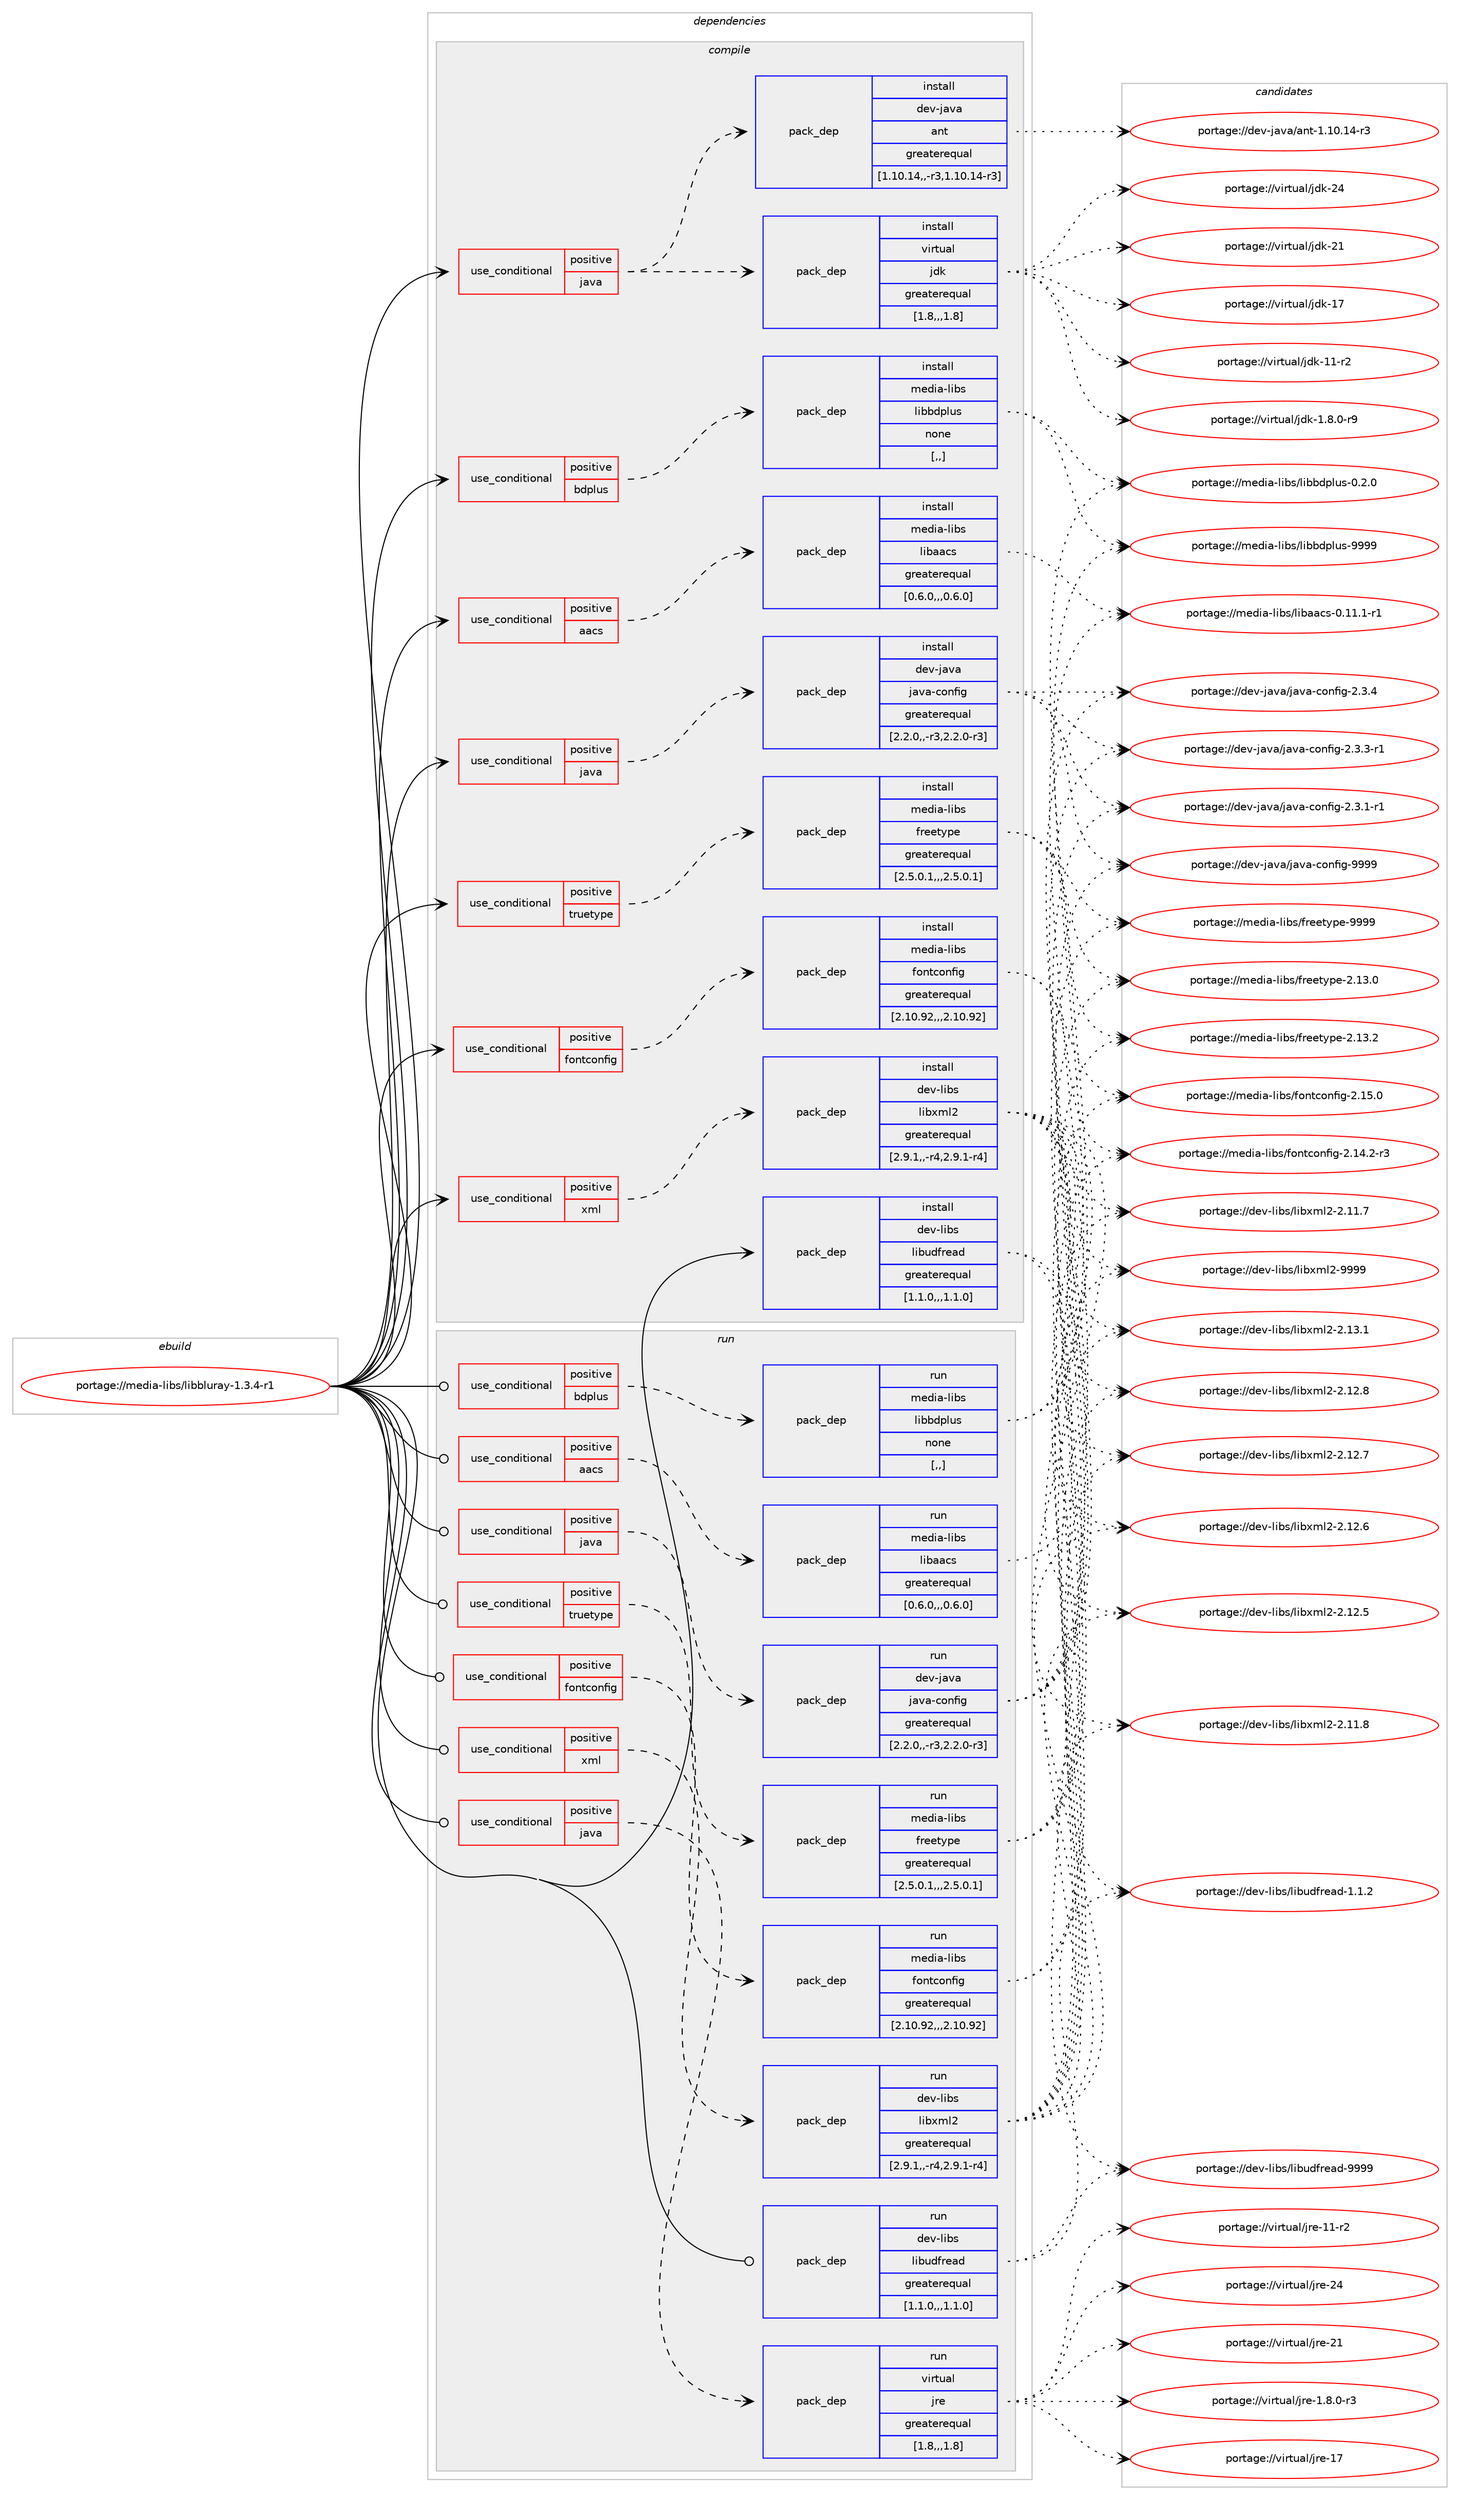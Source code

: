 digraph prolog {

# *************
# Graph options
# *************

newrank=true;
concentrate=true;
compound=true;
graph [rankdir=LR,fontname=Helvetica,fontsize=10,ranksep=1.5];#, ranksep=2.5, nodesep=0.2];
edge  [arrowhead=vee];
node  [fontname=Helvetica,fontsize=10];

# **********
# The ebuild
# **********

subgraph cluster_leftcol {
color=gray;
label=<<i>ebuild</i>>;
id [label="portage://media-libs/libbluray-1.3.4-r1", color=red, width=4, href="../media-libs/libbluray-1.3.4-r1.svg"];
}

# ****************
# The dependencies
# ****************

subgraph cluster_midcol {
color=gray;
label=<<i>dependencies</i>>;
subgraph cluster_compile {
fillcolor="#eeeeee";
style=filled;
label=<<i>compile</i>>;
subgraph cond75405 {
dependency298787 [label=<<TABLE BORDER="0" CELLBORDER="1" CELLSPACING="0" CELLPADDING="4"><TR><TD ROWSPAN="3" CELLPADDING="10">use_conditional</TD></TR><TR><TD>positive</TD></TR><TR><TD>aacs</TD></TR></TABLE>>, shape=none, color=red];
subgraph pack221019 {
dependency298788 [label=<<TABLE BORDER="0" CELLBORDER="1" CELLSPACING="0" CELLPADDING="4" WIDTH="220"><TR><TD ROWSPAN="6" CELLPADDING="30">pack_dep</TD></TR><TR><TD WIDTH="110">install</TD></TR><TR><TD>media-libs</TD></TR><TR><TD>libaacs</TD></TR><TR><TD>greaterequal</TD></TR><TR><TD>[0.6.0,,,0.6.0]</TD></TR></TABLE>>, shape=none, color=blue];
}
dependency298787:e -> dependency298788:w [weight=20,style="dashed",arrowhead="vee"];
}
id:e -> dependency298787:w [weight=20,style="solid",arrowhead="vee"];
subgraph cond75406 {
dependency298789 [label=<<TABLE BORDER="0" CELLBORDER="1" CELLSPACING="0" CELLPADDING="4"><TR><TD ROWSPAN="3" CELLPADDING="10">use_conditional</TD></TR><TR><TD>positive</TD></TR><TR><TD>bdplus</TD></TR></TABLE>>, shape=none, color=red];
subgraph pack221020 {
dependency298790 [label=<<TABLE BORDER="0" CELLBORDER="1" CELLSPACING="0" CELLPADDING="4" WIDTH="220"><TR><TD ROWSPAN="6" CELLPADDING="30">pack_dep</TD></TR><TR><TD WIDTH="110">install</TD></TR><TR><TD>media-libs</TD></TR><TR><TD>libbdplus</TD></TR><TR><TD>none</TD></TR><TR><TD>[,,]</TD></TR></TABLE>>, shape=none, color=blue];
}
dependency298789:e -> dependency298790:w [weight=20,style="dashed",arrowhead="vee"];
}
id:e -> dependency298789:w [weight=20,style="solid",arrowhead="vee"];
subgraph cond75407 {
dependency298791 [label=<<TABLE BORDER="0" CELLBORDER="1" CELLSPACING="0" CELLPADDING="4"><TR><TD ROWSPAN="3" CELLPADDING="10">use_conditional</TD></TR><TR><TD>positive</TD></TR><TR><TD>fontconfig</TD></TR></TABLE>>, shape=none, color=red];
subgraph pack221021 {
dependency298792 [label=<<TABLE BORDER="0" CELLBORDER="1" CELLSPACING="0" CELLPADDING="4" WIDTH="220"><TR><TD ROWSPAN="6" CELLPADDING="30">pack_dep</TD></TR><TR><TD WIDTH="110">install</TD></TR><TR><TD>media-libs</TD></TR><TR><TD>fontconfig</TD></TR><TR><TD>greaterequal</TD></TR><TR><TD>[2.10.92,,,2.10.92]</TD></TR></TABLE>>, shape=none, color=blue];
}
dependency298791:e -> dependency298792:w [weight=20,style="dashed",arrowhead="vee"];
}
id:e -> dependency298791:w [weight=20,style="solid",arrowhead="vee"];
subgraph cond75408 {
dependency298793 [label=<<TABLE BORDER="0" CELLBORDER="1" CELLSPACING="0" CELLPADDING="4"><TR><TD ROWSPAN="3" CELLPADDING="10">use_conditional</TD></TR><TR><TD>positive</TD></TR><TR><TD>java</TD></TR></TABLE>>, shape=none, color=red];
subgraph pack221022 {
dependency298794 [label=<<TABLE BORDER="0" CELLBORDER="1" CELLSPACING="0" CELLPADDING="4" WIDTH="220"><TR><TD ROWSPAN="6" CELLPADDING="30">pack_dep</TD></TR><TR><TD WIDTH="110">install</TD></TR><TR><TD>dev-java</TD></TR><TR><TD>ant</TD></TR><TR><TD>greaterequal</TD></TR><TR><TD>[1.10.14,,-r3,1.10.14-r3]</TD></TR></TABLE>>, shape=none, color=blue];
}
dependency298793:e -> dependency298794:w [weight=20,style="dashed",arrowhead="vee"];
subgraph pack221023 {
dependency298795 [label=<<TABLE BORDER="0" CELLBORDER="1" CELLSPACING="0" CELLPADDING="4" WIDTH="220"><TR><TD ROWSPAN="6" CELLPADDING="30">pack_dep</TD></TR><TR><TD WIDTH="110">install</TD></TR><TR><TD>virtual</TD></TR><TR><TD>jdk</TD></TR><TR><TD>greaterequal</TD></TR><TR><TD>[1.8,,,1.8]</TD></TR></TABLE>>, shape=none, color=blue];
}
dependency298793:e -> dependency298795:w [weight=20,style="dashed",arrowhead="vee"];
}
id:e -> dependency298793:w [weight=20,style="solid",arrowhead="vee"];
subgraph cond75409 {
dependency298796 [label=<<TABLE BORDER="0" CELLBORDER="1" CELLSPACING="0" CELLPADDING="4"><TR><TD ROWSPAN="3" CELLPADDING="10">use_conditional</TD></TR><TR><TD>positive</TD></TR><TR><TD>java</TD></TR></TABLE>>, shape=none, color=red];
subgraph pack221024 {
dependency298797 [label=<<TABLE BORDER="0" CELLBORDER="1" CELLSPACING="0" CELLPADDING="4" WIDTH="220"><TR><TD ROWSPAN="6" CELLPADDING="30">pack_dep</TD></TR><TR><TD WIDTH="110">install</TD></TR><TR><TD>dev-java</TD></TR><TR><TD>java-config</TD></TR><TR><TD>greaterequal</TD></TR><TR><TD>[2.2.0,,-r3,2.2.0-r3]</TD></TR></TABLE>>, shape=none, color=blue];
}
dependency298796:e -> dependency298797:w [weight=20,style="dashed",arrowhead="vee"];
}
id:e -> dependency298796:w [weight=20,style="solid",arrowhead="vee"];
subgraph cond75410 {
dependency298798 [label=<<TABLE BORDER="0" CELLBORDER="1" CELLSPACING="0" CELLPADDING="4"><TR><TD ROWSPAN="3" CELLPADDING="10">use_conditional</TD></TR><TR><TD>positive</TD></TR><TR><TD>truetype</TD></TR></TABLE>>, shape=none, color=red];
subgraph pack221025 {
dependency298799 [label=<<TABLE BORDER="0" CELLBORDER="1" CELLSPACING="0" CELLPADDING="4" WIDTH="220"><TR><TD ROWSPAN="6" CELLPADDING="30">pack_dep</TD></TR><TR><TD WIDTH="110">install</TD></TR><TR><TD>media-libs</TD></TR><TR><TD>freetype</TD></TR><TR><TD>greaterequal</TD></TR><TR><TD>[2.5.0.1,,,2.5.0.1]</TD></TR></TABLE>>, shape=none, color=blue];
}
dependency298798:e -> dependency298799:w [weight=20,style="dashed",arrowhead="vee"];
}
id:e -> dependency298798:w [weight=20,style="solid",arrowhead="vee"];
subgraph cond75411 {
dependency298800 [label=<<TABLE BORDER="0" CELLBORDER="1" CELLSPACING="0" CELLPADDING="4"><TR><TD ROWSPAN="3" CELLPADDING="10">use_conditional</TD></TR><TR><TD>positive</TD></TR><TR><TD>xml</TD></TR></TABLE>>, shape=none, color=red];
subgraph pack221026 {
dependency298801 [label=<<TABLE BORDER="0" CELLBORDER="1" CELLSPACING="0" CELLPADDING="4" WIDTH="220"><TR><TD ROWSPAN="6" CELLPADDING="30">pack_dep</TD></TR><TR><TD WIDTH="110">install</TD></TR><TR><TD>dev-libs</TD></TR><TR><TD>libxml2</TD></TR><TR><TD>greaterequal</TD></TR><TR><TD>[2.9.1,,-r4,2.9.1-r4]</TD></TR></TABLE>>, shape=none, color=blue];
}
dependency298800:e -> dependency298801:w [weight=20,style="dashed",arrowhead="vee"];
}
id:e -> dependency298800:w [weight=20,style="solid",arrowhead="vee"];
subgraph pack221027 {
dependency298802 [label=<<TABLE BORDER="0" CELLBORDER="1" CELLSPACING="0" CELLPADDING="4" WIDTH="220"><TR><TD ROWSPAN="6" CELLPADDING="30">pack_dep</TD></TR><TR><TD WIDTH="110">install</TD></TR><TR><TD>dev-libs</TD></TR><TR><TD>libudfread</TD></TR><TR><TD>greaterequal</TD></TR><TR><TD>[1.1.0,,,1.1.0]</TD></TR></TABLE>>, shape=none, color=blue];
}
id:e -> dependency298802:w [weight=20,style="solid",arrowhead="vee"];
}
subgraph cluster_compileandrun {
fillcolor="#eeeeee";
style=filled;
label=<<i>compile and run</i>>;
}
subgraph cluster_run {
fillcolor="#eeeeee";
style=filled;
label=<<i>run</i>>;
subgraph cond75412 {
dependency298803 [label=<<TABLE BORDER="0" CELLBORDER="1" CELLSPACING="0" CELLPADDING="4"><TR><TD ROWSPAN="3" CELLPADDING="10">use_conditional</TD></TR><TR><TD>positive</TD></TR><TR><TD>aacs</TD></TR></TABLE>>, shape=none, color=red];
subgraph pack221028 {
dependency298804 [label=<<TABLE BORDER="0" CELLBORDER="1" CELLSPACING="0" CELLPADDING="4" WIDTH="220"><TR><TD ROWSPAN="6" CELLPADDING="30">pack_dep</TD></TR><TR><TD WIDTH="110">run</TD></TR><TR><TD>media-libs</TD></TR><TR><TD>libaacs</TD></TR><TR><TD>greaterequal</TD></TR><TR><TD>[0.6.0,,,0.6.0]</TD></TR></TABLE>>, shape=none, color=blue];
}
dependency298803:e -> dependency298804:w [weight=20,style="dashed",arrowhead="vee"];
}
id:e -> dependency298803:w [weight=20,style="solid",arrowhead="odot"];
subgraph cond75413 {
dependency298805 [label=<<TABLE BORDER="0" CELLBORDER="1" CELLSPACING="0" CELLPADDING="4"><TR><TD ROWSPAN="3" CELLPADDING="10">use_conditional</TD></TR><TR><TD>positive</TD></TR><TR><TD>bdplus</TD></TR></TABLE>>, shape=none, color=red];
subgraph pack221029 {
dependency298806 [label=<<TABLE BORDER="0" CELLBORDER="1" CELLSPACING="0" CELLPADDING="4" WIDTH="220"><TR><TD ROWSPAN="6" CELLPADDING="30">pack_dep</TD></TR><TR><TD WIDTH="110">run</TD></TR><TR><TD>media-libs</TD></TR><TR><TD>libbdplus</TD></TR><TR><TD>none</TD></TR><TR><TD>[,,]</TD></TR></TABLE>>, shape=none, color=blue];
}
dependency298805:e -> dependency298806:w [weight=20,style="dashed",arrowhead="vee"];
}
id:e -> dependency298805:w [weight=20,style="solid",arrowhead="odot"];
subgraph cond75414 {
dependency298807 [label=<<TABLE BORDER="0" CELLBORDER="1" CELLSPACING="0" CELLPADDING="4"><TR><TD ROWSPAN="3" CELLPADDING="10">use_conditional</TD></TR><TR><TD>positive</TD></TR><TR><TD>fontconfig</TD></TR></TABLE>>, shape=none, color=red];
subgraph pack221030 {
dependency298808 [label=<<TABLE BORDER="0" CELLBORDER="1" CELLSPACING="0" CELLPADDING="4" WIDTH="220"><TR><TD ROWSPAN="6" CELLPADDING="30">pack_dep</TD></TR><TR><TD WIDTH="110">run</TD></TR><TR><TD>media-libs</TD></TR><TR><TD>fontconfig</TD></TR><TR><TD>greaterequal</TD></TR><TR><TD>[2.10.92,,,2.10.92]</TD></TR></TABLE>>, shape=none, color=blue];
}
dependency298807:e -> dependency298808:w [weight=20,style="dashed",arrowhead="vee"];
}
id:e -> dependency298807:w [weight=20,style="solid",arrowhead="odot"];
subgraph cond75415 {
dependency298809 [label=<<TABLE BORDER="0" CELLBORDER="1" CELLSPACING="0" CELLPADDING="4"><TR><TD ROWSPAN="3" CELLPADDING="10">use_conditional</TD></TR><TR><TD>positive</TD></TR><TR><TD>java</TD></TR></TABLE>>, shape=none, color=red];
subgraph pack221031 {
dependency298810 [label=<<TABLE BORDER="0" CELLBORDER="1" CELLSPACING="0" CELLPADDING="4" WIDTH="220"><TR><TD ROWSPAN="6" CELLPADDING="30">pack_dep</TD></TR><TR><TD WIDTH="110">run</TD></TR><TR><TD>dev-java</TD></TR><TR><TD>java-config</TD></TR><TR><TD>greaterequal</TD></TR><TR><TD>[2.2.0,,-r3,2.2.0-r3]</TD></TR></TABLE>>, shape=none, color=blue];
}
dependency298809:e -> dependency298810:w [weight=20,style="dashed",arrowhead="vee"];
}
id:e -> dependency298809:w [weight=20,style="solid",arrowhead="odot"];
subgraph cond75416 {
dependency298811 [label=<<TABLE BORDER="0" CELLBORDER="1" CELLSPACING="0" CELLPADDING="4"><TR><TD ROWSPAN="3" CELLPADDING="10">use_conditional</TD></TR><TR><TD>positive</TD></TR><TR><TD>java</TD></TR></TABLE>>, shape=none, color=red];
subgraph pack221032 {
dependency298812 [label=<<TABLE BORDER="0" CELLBORDER="1" CELLSPACING="0" CELLPADDING="4" WIDTH="220"><TR><TD ROWSPAN="6" CELLPADDING="30">pack_dep</TD></TR><TR><TD WIDTH="110">run</TD></TR><TR><TD>virtual</TD></TR><TR><TD>jre</TD></TR><TR><TD>greaterequal</TD></TR><TR><TD>[1.8,,,1.8]</TD></TR></TABLE>>, shape=none, color=blue];
}
dependency298811:e -> dependency298812:w [weight=20,style="dashed",arrowhead="vee"];
}
id:e -> dependency298811:w [weight=20,style="solid",arrowhead="odot"];
subgraph cond75417 {
dependency298813 [label=<<TABLE BORDER="0" CELLBORDER="1" CELLSPACING="0" CELLPADDING="4"><TR><TD ROWSPAN="3" CELLPADDING="10">use_conditional</TD></TR><TR><TD>positive</TD></TR><TR><TD>truetype</TD></TR></TABLE>>, shape=none, color=red];
subgraph pack221033 {
dependency298814 [label=<<TABLE BORDER="0" CELLBORDER="1" CELLSPACING="0" CELLPADDING="4" WIDTH="220"><TR><TD ROWSPAN="6" CELLPADDING="30">pack_dep</TD></TR><TR><TD WIDTH="110">run</TD></TR><TR><TD>media-libs</TD></TR><TR><TD>freetype</TD></TR><TR><TD>greaterequal</TD></TR><TR><TD>[2.5.0.1,,,2.5.0.1]</TD></TR></TABLE>>, shape=none, color=blue];
}
dependency298813:e -> dependency298814:w [weight=20,style="dashed",arrowhead="vee"];
}
id:e -> dependency298813:w [weight=20,style="solid",arrowhead="odot"];
subgraph cond75418 {
dependency298815 [label=<<TABLE BORDER="0" CELLBORDER="1" CELLSPACING="0" CELLPADDING="4"><TR><TD ROWSPAN="3" CELLPADDING="10">use_conditional</TD></TR><TR><TD>positive</TD></TR><TR><TD>xml</TD></TR></TABLE>>, shape=none, color=red];
subgraph pack221034 {
dependency298816 [label=<<TABLE BORDER="0" CELLBORDER="1" CELLSPACING="0" CELLPADDING="4" WIDTH="220"><TR><TD ROWSPAN="6" CELLPADDING="30">pack_dep</TD></TR><TR><TD WIDTH="110">run</TD></TR><TR><TD>dev-libs</TD></TR><TR><TD>libxml2</TD></TR><TR><TD>greaterequal</TD></TR><TR><TD>[2.9.1,,-r4,2.9.1-r4]</TD></TR></TABLE>>, shape=none, color=blue];
}
dependency298815:e -> dependency298816:w [weight=20,style="dashed",arrowhead="vee"];
}
id:e -> dependency298815:w [weight=20,style="solid",arrowhead="odot"];
subgraph pack221035 {
dependency298817 [label=<<TABLE BORDER="0" CELLBORDER="1" CELLSPACING="0" CELLPADDING="4" WIDTH="220"><TR><TD ROWSPAN="6" CELLPADDING="30">pack_dep</TD></TR><TR><TD WIDTH="110">run</TD></TR><TR><TD>dev-libs</TD></TR><TR><TD>libudfread</TD></TR><TR><TD>greaterequal</TD></TR><TR><TD>[1.1.0,,,1.1.0]</TD></TR></TABLE>>, shape=none, color=blue];
}
id:e -> dependency298817:w [weight=20,style="solid",arrowhead="odot"];
}
}

# **************
# The candidates
# **************

subgraph cluster_choices {
rank=same;
color=gray;
label=<<i>candidates</i>>;

subgraph choice221019 {
color=black;
nodesep=1;
choice1091011001059745108105981154710810598979799115454846494946494511449 [label="portage://media-libs/libaacs-0.11.1-r1", color=red, width=4,href="../media-libs/libaacs-0.11.1-r1.svg"];
dependency298788:e -> choice1091011001059745108105981154710810598979799115454846494946494511449:w [style=dotted,weight="100"];
}
subgraph choice221020 {
color=black;
nodesep=1;
choice1091011001059745108105981154710810598981001121081171154557575757 [label="portage://media-libs/libbdplus-9999", color=red, width=4,href="../media-libs/libbdplus-9999.svg"];
choice109101100105974510810598115471081059898100112108117115454846504648 [label="portage://media-libs/libbdplus-0.2.0", color=red, width=4,href="../media-libs/libbdplus-0.2.0.svg"];
dependency298790:e -> choice1091011001059745108105981154710810598981001121081171154557575757:w [style=dotted,weight="100"];
dependency298790:e -> choice109101100105974510810598115471081059898100112108117115454846504648:w [style=dotted,weight="100"];
}
subgraph choice221021 {
color=black;
nodesep=1;
choice109101100105974510810598115471021111101169911111010210510345504649534648 [label="portage://media-libs/fontconfig-2.15.0", color=red, width=4,href="../media-libs/fontconfig-2.15.0.svg"];
choice1091011001059745108105981154710211111011699111110102105103455046495246504511451 [label="portage://media-libs/fontconfig-2.14.2-r3", color=red, width=4,href="../media-libs/fontconfig-2.14.2-r3.svg"];
dependency298792:e -> choice109101100105974510810598115471021111101169911111010210510345504649534648:w [style=dotted,weight="100"];
dependency298792:e -> choice1091011001059745108105981154710211111011699111110102105103455046495246504511451:w [style=dotted,weight="100"];
}
subgraph choice221022 {
color=black;
nodesep=1;
choice100101118451069711897479711011645494649484649524511451 [label="portage://dev-java/ant-1.10.14-r3", color=red, width=4,href="../dev-java/ant-1.10.14-r3.svg"];
dependency298794:e -> choice100101118451069711897479711011645494649484649524511451:w [style=dotted,weight="100"];
}
subgraph choice221023 {
color=black;
nodesep=1;
choice1181051141161179710847106100107455052 [label="portage://virtual/jdk-24", color=red, width=4,href="../virtual/jdk-24.svg"];
choice1181051141161179710847106100107455049 [label="portage://virtual/jdk-21", color=red, width=4,href="../virtual/jdk-21.svg"];
choice1181051141161179710847106100107454955 [label="portage://virtual/jdk-17", color=red, width=4,href="../virtual/jdk-17.svg"];
choice11810511411611797108471061001074549494511450 [label="portage://virtual/jdk-11-r2", color=red, width=4,href="../virtual/jdk-11-r2.svg"];
choice11810511411611797108471061001074549465646484511457 [label="portage://virtual/jdk-1.8.0-r9", color=red, width=4,href="../virtual/jdk-1.8.0-r9.svg"];
dependency298795:e -> choice1181051141161179710847106100107455052:w [style=dotted,weight="100"];
dependency298795:e -> choice1181051141161179710847106100107455049:w [style=dotted,weight="100"];
dependency298795:e -> choice1181051141161179710847106100107454955:w [style=dotted,weight="100"];
dependency298795:e -> choice11810511411611797108471061001074549494511450:w [style=dotted,weight="100"];
dependency298795:e -> choice11810511411611797108471061001074549465646484511457:w [style=dotted,weight="100"];
}
subgraph choice221024 {
color=black;
nodesep=1;
choice10010111845106971189747106971189745991111101021051034557575757 [label="portage://dev-java/java-config-9999", color=red, width=4,href="../dev-java/java-config-9999.svg"];
choice1001011184510697118974710697118974599111110102105103455046514652 [label="portage://dev-java/java-config-2.3.4", color=red, width=4,href="../dev-java/java-config-2.3.4.svg"];
choice10010111845106971189747106971189745991111101021051034550465146514511449 [label="portage://dev-java/java-config-2.3.3-r1", color=red, width=4,href="../dev-java/java-config-2.3.3-r1.svg"];
choice10010111845106971189747106971189745991111101021051034550465146494511449 [label="portage://dev-java/java-config-2.3.1-r1", color=red, width=4,href="../dev-java/java-config-2.3.1-r1.svg"];
dependency298797:e -> choice10010111845106971189747106971189745991111101021051034557575757:w [style=dotted,weight="100"];
dependency298797:e -> choice1001011184510697118974710697118974599111110102105103455046514652:w [style=dotted,weight="100"];
dependency298797:e -> choice10010111845106971189747106971189745991111101021051034550465146514511449:w [style=dotted,weight="100"];
dependency298797:e -> choice10010111845106971189747106971189745991111101021051034550465146494511449:w [style=dotted,weight="100"];
}
subgraph choice221025 {
color=black;
nodesep=1;
choice109101100105974510810598115471021141011011161211121014557575757 [label="portage://media-libs/freetype-9999", color=red, width=4,href="../media-libs/freetype-9999.svg"];
choice1091011001059745108105981154710211410110111612111210145504649514650 [label="portage://media-libs/freetype-2.13.2", color=red, width=4,href="../media-libs/freetype-2.13.2.svg"];
choice1091011001059745108105981154710211410110111612111210145504649514648 [label="portage://media-libs/freetype-2.13.0", color=red, width=4,href="../media-libs/freetype-2.13.0.svg"];
dependency298799:e -> choice109101100105974510810598115471021141011011161211121014557575757:w [style=dotted,weight="100"];
dependency298799:e -> choice1091011001059745108105981154710211410110111612111210145504649514650:w [style=dotted,weight="100"];
dependency298799:e -> choice1091011001059745108105981154710211410110111612111210145504649514648:w [style=dotted,weight="100"];
}
subgraph choice221026 {
color=black;
nodesep=1;
choice10010111845108105981154710810598120109108504557575757 [label="portage://dev-libs/libxml2-9999", color=red, width=4,href="../dev-libs/libxml2-9999.svg"];
choice100101118451081059811547108105981201091085045504649514649 [label="portage://dev-libs/libxml2-2.13.1", color=red, width=4,href="../dev-libs/libxml2-2.13.1.svg"];
choice100101118451081059811547108105981201091085045504649504656 [label="portage://dev-libs/libxml2-2.12.8", color=red, width=4,href="../dev-libs/libxml2-2.12.8.svg"];
choice100101118451081059811547108105981201091085045504649504655 [label="portage://dev-libs/libxml2-2.12.7", color=red, width=4,href="../dev-libs/libxml2-2.12.7.svg"];
choice100101118451081059811547108105981201091085045504649504654 [label="portage://dev-libs/libxml2-2.12.6", color=red, width=4,href="../dev-libs/libxml2-2.12.6.svg"];
choice100101118451081059811547108105981201091085045504649504653 [label="portage://dev-libs/libxml2-2.12.5", color=red, width=4,href="../dev-libs/libxml2-2.12.5.svg"];
choice100101118451081059811547108105981201091085045504649494656 [label="portage://dev-libs/libxml2-2.11.8", color=red, width=4,href="../dev-libs/libxml2-2.11.8.svg"];
choice100101118451081059811547108105981201091085045504649494655 [label="portage://dev-libs/libxml2-2.11.7", color=red, width=4,href="../dev-libs/libxml2-2.11.7.svg"];
dependency298801:e -> choice10010111845108105981154710810598120109108504557575757:w [style=dotted,weight="100"];
dependency298801:e -> choice100101118451081059811547108105981201091085045504649514649:w [style=dotted,weight="100"];
dependency298801:e -> choice100101118451081059811547108105981201091085045504649504656:w [style=dotted,weight="100"];
dependency298801:e -> choice100101118451081059811547108105981201091085045504649504655:w [style=dotted,weight="100"];
dependency298801:e -> choice100101118451081059811547108105981201091085045504649504654:w [style=dotted,weight="100"];
dependency298801:e -> choice100101118451081059811547108105981201091085045504649504653:w [style=dotted,weight="100"];
dependency298801:e -> choice100101118451081059811547108105981201091085045504649494656:w [style=dotted,weight="100"];
dependency298801:e -> choice100101118451081059811547108105981201091085045504649494655:w [style=dotted,weight="100"];
}
subgraph choice221027 {
color=black;
nodesep=1;
choice10010111845108105981154710810598117100102114101971004557575757 [label="portage://dev-libs/libudfread-9999", color=red, width=4,href="../dev-libs/libudfread-9999.svg"];
choice1001011184510810598115471081059811710010211410197100454946494650 [label="portage://dev-libs/libudfread-1.1.2", color=red, width=4,href="../dev-libs/libudfread-1.1.2.svg"];
dependency298802:e -> choice10010111845108105981154710810598117100102114101971004557575757:w [style=dotted,weight="100"];
dependency298802:e -> choice1001011184510810598115471081059811710010211410197100454946494650:w [style=dotted,weight="100"];
}
subgraph choice221028 {
color=black;
nodesep=1;
choice1091011001059745108105981154710810598979799115454846494946494511449 [label="portage://media-libs/libaacs-0.11.1-r1", color=red, width=4,href="../media-libs/libaacs-0.11.1-r1.svg"];
dependency298804:e -> choice1091011001059745108105981154710810598979799115454846494946494511449:w [style=dotted,weight="100"];
}
subgraph choice221029 {
color=black;
nodesep=1;
choice1091011001059745108105981154710810598981001121081171154557575757 [label="portage://media-libs/libbdplus-9999", color=red, width=4,href="../media-libs/libbdplus-9999.svg"];
choice109101100105974510810598115471081059898100112108117115454846504648 [label="portage://media-libs/libbdplus-0.2.0", color=red, width=4,href="../media-libs/libbdplus-0.2.0.svg"];
dependency298806:e -> choice1091011001059745108105981154710810598981001121081171154557575757:w [style=dotted,weight="100"];
dependency298806:e -> choice109101100105974510810598115471081059898100112108117115454846504648:w [style=dotted,weight="100"];
}
subgraph choice221030 {
color=black;
nodesep=1;
choice109101100105974510810598115471021111101169911111010210510345504649534648 [label="portage://media-libs/fontconfig-2.15.0", color=red, width=4,href="../media-libs/fontconfig-2.15.0.svg"];
choice1091011001059745108105981154710211111011699111110102105103455046495246504511451 [label="portage://media-libs/fontconfig-2.14.2-r3", color=red, width=4,href="../media-libs/fontconfig-2.14.2-r3.svg"];
dependency298808:e -> choice109101100105974510810598115471021111101169911111010210510345504649534648:w [style=dotted,weight="100"];
dependency298808:e -> choice1091011001059745108105981154710211111011699111110102105103455046495246504511451:w [style=dotted,weight="100"];
}
subgraph choice221031 {
color=black;
nodesep=1;
choice10010111845106971189747106971189745991111101021051034557575757 [label="portage://dev-java/java-config-9999", color=red, width=4,href="../dev-java/java-config-9999.svg"];
choice1001011184510697118974710697118974599111110102105103455046514652 [label="portage://dev-java/java-config-2.3.4", color=red, width=4,href="../dev-java/java-config-2.3.4.svg"];
choice10010111845106971189747106971189745991111101021051034550465146514511449 [label="portage://dev-java/java-config-2.3.3-r1", color=red, width=4,href="../dev-java/java-config-2.3.3-r1.svg"];
choice10010111845106971189747106971189745991111101021051034550465146494511449 [label="portage://dev-java/java-config-2.3.1-r1", color=red, width=4,href="../dev-java/java-config-2.3.1-r1.svg"];
dependency298810:e -> choice10010111845106971189747106971189745991111101021051034557575757:w [style=dotted,weight="100"];
dependency298810:e -> choice1001011184510697118974710697118974599111110102105103455046514652:w [style=dotted,weight="100"];
dependency298810:e -> choice10010111845106971189747106971189745991111101021051034550465146514511449:w [style=dotted,weight="100"];
dependency298810:e -> choice10010111845106971189747106971189745991111101021051034550465146494511449:w [style=dotted,weight="100"];
}
subgraph choice221032 {
color=black;
nodesep=1;
choice1181051141161179710847106114101455052 [label="portage://virtual/jre-24", color=red, width=4,href="../virtual/jre-24.svg"];
choice1181051141161179710847106114101455049 [label="portage://virtual/jre-21", color=red, width=4,href="../virtual/jre-21.svg"];
choice1181051141161179710847106114101454955 [label="portage://virtual/jre-17", color=red, width=4,href="../virtual/jre-17.svg"];
choice11810511411611797108471061141014549494511450 [label="portage://virtual/jre-11-r2", color=red, width=4,href="../virtual/jre-11-r2.svg"];
choice11810511411611797108471061141014549465646484511451 [label="portage://virtual/jre-1.8.0-r3", color=red, width=4,href="../virtual/jre-1.8.0-r3.svg"];
dependency298812:e -> choice1181051141161179710847106114101455052:w [style=dotted,weight="100"];
dependency298812:e -> choice1181051141161179710847106114101455049:w [style=dotted,weight="100"];
dependency298812:e -> choice1181051141161179710847106114101454955:w [style=dotted,weight="100"];
dependency298812:e -> choice11810511411611797108471061141014549494511450:w [style=dotted,weight="100"];
dependency298812:e -> choice11810511411611797108471061141014549465646484511451:w [style=dotted,weight="100"];
}
subgraph choice221033 {
color=black;
nodesep=1;
choice109101100105974510810598115471021141011011161211121014557575757 [label="portage://media-libs/freetype-9999", color=red, width=4,href="../media-libs/freetype-9999.svg"];
choice1091011001059745108105981154710211410110111612111210145504649514650 [label="portage://media-libs/freetype-2.13.2", color=red, width=4,href="../media-libs/freetype-2.13.2.svg"];
choice1091011001059745108105981154710211410110111612111210145504649514648 [label="portage://media-libs/freetype-2.13.0", color=red, width=4,href="../media-libs/freetype-2.13.0.svg"];
dependency298814:e -> choice109101100105974510810598115471021141011011161211121014557575757:w [style=dotted,weight="100"];
dependency298814:e -> choice1091011001059745108105981154710211410110111612111210145504649514650:w [style=dotted,weight="100"];
dependency298814:e -> choice1091011001059745108105981154710211410110111612111210145504649514648:w [style=dotted,weight="100"];
}
subgraph choice221034 {
color=black;
nodesep=1;
choice10010111845108105981154710810598120109108504557575757 [label="portage://dev-libs/libxml2-9999", color=red, width=4,href="../dev-libs/libxml2-9999.svg"];
choice100101118451081059811547108105981201091085045504649514649 [label="portage://dev-libs/libxml2-2.13.1", color=red, width=4,href="../dev-libs/libxml2-2.13.1.svg"];
choice100101118451081059811547108105981201091085045504649504656 [label="portage://dev-libs/libxml2-2.12.8", color=red, width=4,href="../dev-libs/libxml2-2.12.8.svg"];
choice100101118451081059811547108105981201091085045504649504655 [label="portage://dev-libs/libxml2-2.12.7", color=red, width=4,href="../dev-libs/libxml2-2.12.7.svg"];
choice100101118451081059811547108105981201091085045504649504654 [label="portage://dev-libs/libxml2-2.12.6", color=red, width=4,href="../dev-libs/libxml2-2.12.6.svg"];
choice100101118451081059811547108105981201091085045504649504653 [label="portage://dev-libs/libxml2-2.12.5", color=red, width=4,href="../dev-libs/libxml2-2.12.5.svg"];
choice100101118451081059811547108105981201091085045504649494656 [label="portage://dev-libs/libxml2-2.11.8", color=red, width=4,href="../dev-libs/libxml2-2.11.8.svg"];
choice100101118451081059811547108105981201091085045504649494655 [label="portage://dev-libs/libxml2-2.11.7", color=red, width=4,href="../dev-libs/libxml2-2.11.7.svg"];
dependency298816:e -> choice10010111845108105981154710810598120109108504557575757:w [style=dotted,weight="100"];
dependency298816:e -> choice100101118451081059811547108105981201091085045504649514649:w [style=dotted,weight="100"];
dependency298816:e -> choice100101118451081059811547108105981201091085045504649504656:w [style=dotted,weight="100"];
dependency298816:e -> choice100101118451081059811547108105981201091085045504649504655:w [style=dotted,weight="100"];
dependency298816:e -> choice100101118451081059811547108105981201091085045504649504654:w [style=dotted,weight="100"];
dependency298816:e -> choice100101118451081059811547108105981201091085045504649504653:w [style=dotted,weight="100"];
dependency298816:e -> choice100101118451081059811547108105981201091085045504649494656:w [style=dotted,weight="100"];
dependency298816:e -> choice100101118451081059811547108105981201091085045504649494655:w [style=dotted,weight="100"];
}
subgraph choice221035 {
color=black;
nodesep=1;
choice10010111845108105981154710810598117100102114101971004557575757 [label="portage://dev-libs/libudfread-9999", color=red, width=4,href="../dev-libs/libudfread-9999.svg"];
choice1001011184510810598115471081059811710010211410197100454946494650 [label="portage://dev-libs/libudfread-1.1.2", color=red, width=4,href="../dev-libs/libudfread-1.1.2.svg"];
dependency298817:e -> choice10010111845108105981154710810598117100102114101971004557575757:w [style=dotted,weight="100"];
dependency298817:e -> choice1001011184510810598115471081059811710010211410197100454946494650:w [style=dotted,weight="100"];
}
}

}
